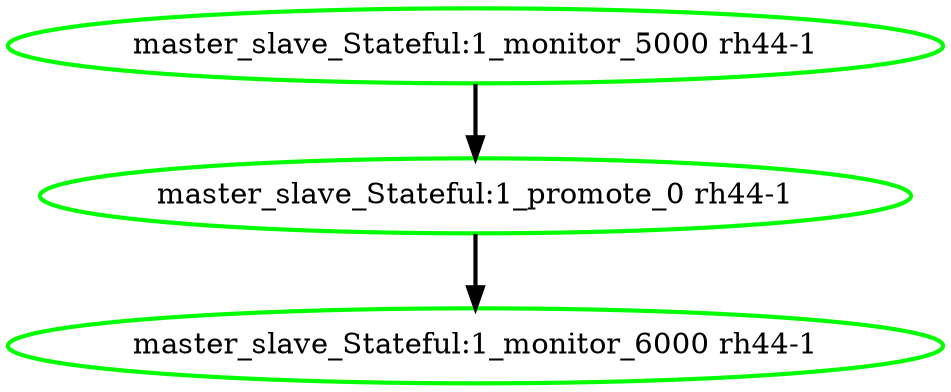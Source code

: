 digraph "g" {
"master_slave_Stateful:1_monitor_5000 rh44-1" -> "master_slave_Stateful:1_promote_0 rh44-1" [ style = bold]
"master_slave_Stateful:1_monitor_5000 rh44-1" [ style=bold color="green" fontcolor="black"  ]
"master_slave_Stateful:1_monitor_6000 rh44-1" [ style=bold color="green" fontcolor="black"  ]
"master_slave_Stateful:1_promote_0 rh44-1" -> "master_slave_Stateful:1_monitor_6000 rh44-1" [ style = bold]
"master_slave_Stateful:1_promote_0 rh44-1" [ style=bold color="green" fontcolor="black"  ]
}
